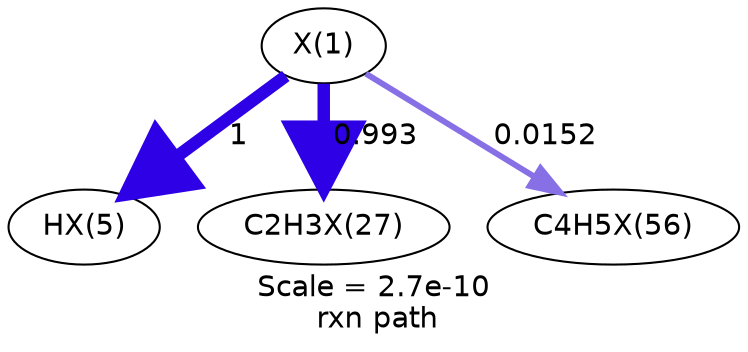 digraph reaction_paths {
center=1;
s60 -> s61[fontname="Helvetica", style="setlinewidth(6)", arrowsize=3, color="0.7, 1.5, 0.9"
, label=" 1"];
s60 -> s62[fontname="Helvetica", style="setlinewidth(5.99)", arrowsize=3, color="0.7, 1.49, 0.9"
, label=" 0.993"];
s60 -> s73[fontname="Helvetica", style="setlinewidth(2.84)", arrowsize=1.42, color="0.7, 0.515, 0.9"
, label=" 0.0152"];
s60 [ fontname="Helvetica", label="X(1)"];
s61 [ fontname="Helvetica", label="HX(5)"];
s62 [ fontname="Helvetica", label="C2H3X(27)"];
s73 [ fontname="Helvetica", label="C4H5X(56)"];
 label = "Scale = 2.7e-10\l rxn path";
 fontname = "Helvetica";
}
